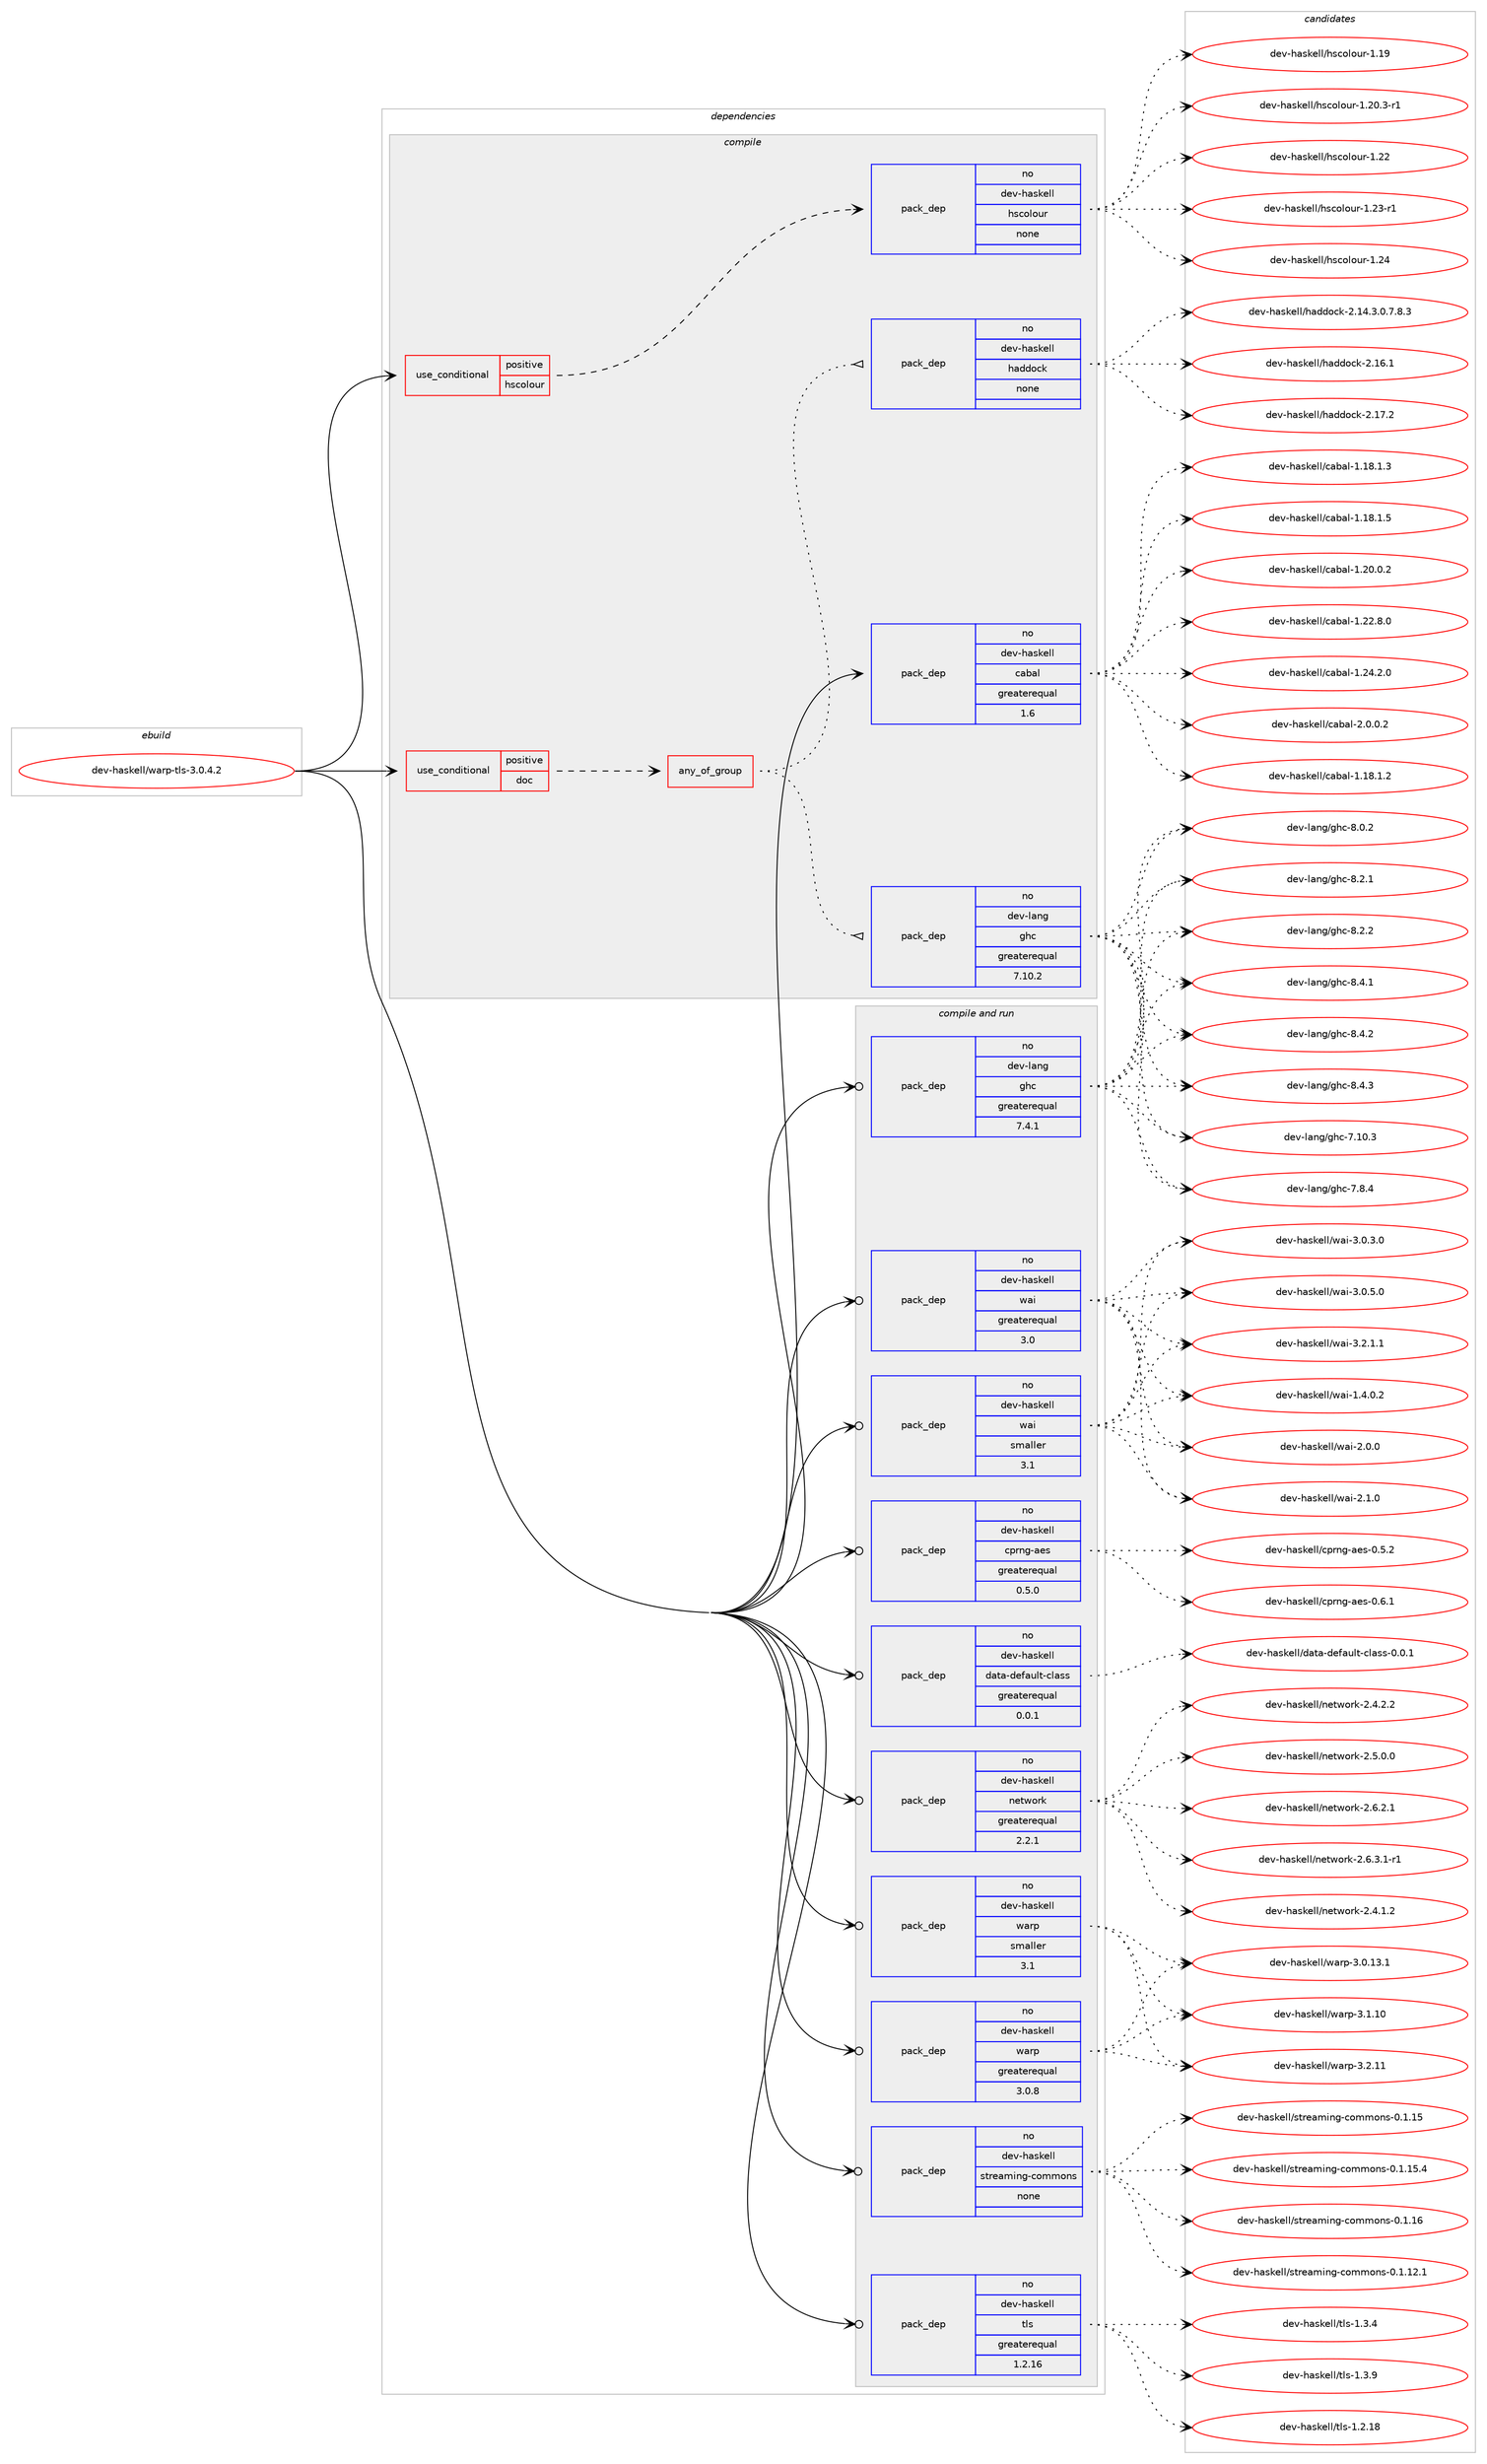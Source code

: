 digraph prolog {

# *************
# Graph options
# *************

newrank=true;
concentrate=true;
compound=true;
graph [rankdir=LR,fontname=Helvetica,fontsize=10,ranksep=1.5];#, ranksep=2.5, nodesep=0.2];
edge  [arrowhead=vee];
node  [fontname=Helvetica,fontsize=10];

# **********
# The ebuild
# **********

subgraph cluster_leftcol {
color=gray;
rank=same;
label=<<i>ebuild</i>>;
id [label="dev-haskell/warp-tls-3.0.4.2", color=red, width=4, href="../dev-haskell/warp-tls-3.0.4.2.svg"];
}

# ****************
# The dependencies
# ****************

subgraph cluster_midcol {
color=gray;
label=<<i>dependencies</i>>;
subgraph cluster_compile {
fillcolor="#eeeeee";
style=filled;
label=<<i>compile</i>>;
subgraph cond362052 {
dependency1347844 [label=<<TABLE BORDER="0" CELLBORDER="1" CELLSPACING="0" CELLPADDING="4"><TR><TD ROWSPAN="3" CELLPADDING="10">use_conditional</TD></TR><TR><TD>positive</TD></TR><TR><TD>doc</TD></TR></TABLE>>, shape=none, color=red];
subgraph any21775 {
dependency1347845 [label=<<TABLE BORDER="0" CELLBORDER="1" CELLSPACING="0" CELLPADDING="4"><TR><TD CELLPADDING="10">any_of_group</TD></TR></TABLE>>, shape=none, color=red];subgraph pack963465 {
dependency1347846 [label=<<TABLE BORDER="0" CELLBORDER="1" CELLSPACING="0" CELLPADDING="4" WIDTH="220"><TR><TD ROWSPAN="6" CELLPADDING="30">pack_dep</TD></TR><TR><TD WIDTH="110">no</TD></TR><TR><TD>dev-haskell</TD></TR><TR><TD>haddock</TD></TR><TR><TD>none</TD></TR><TR><TD></TD></TR></TABLE>>, shape=none, color=blue];
}
dependency1347845:e -> dependency1347846:w [weight=20,style="dotted",arrowhead="oinv"];
subgraph pack963466 {
dependency1347847 [label=<<TABLE BORDER="0" CELLBORDER="1" CELLSPACING="0" CELLPADDING="4" WIDTH="220"><TR><TD ROWSPAN="6" CELLPADDING="30">pack_dep</TD></TR><TR><TD WIDTH="110">no</TD></TR><TR><TD>dev-lang</TD></TR><TR><TD>ghc</TD></TR><TR><TD>greaterequal</TD></TR><TR><TD>7.10.2</TD></TR></TABLE>>, shape=none, color=blue];
}
dependency1347845:e -> dependency1347847:w [weight=20,style="dotted",arrowhead="oinv"];
}
dependency1347844:e -> dependency1347845:w [weight=20,style="dashed",arrowhead="vee"];
}
id:e -> dependency1347844:w [weight=20,style="solid",arrowhead="vee"];
subgraph cond362053 {
dependency1347848 [label=<<TABLE BORDER="0" CELLBORDER="1" CELLSPACING="0" CELLPADDING="4"><TR><TD ROWSPAN="3" CELLPADDING="10">use_conditional</TD></TR><TR><TD>positive</TD></TR><TR><TD>hscolour</TD></TR></TABLE>>, shape=none, color=red];
subgraph pack963467 {
dependency1347849 [label=<<TABLE BORDER="0" CELLBORDER="1" CELLSPACING="0" CELLPADDING="4" WIDTH="220"><TR><TD ROWSPAN="6" CELLPADDING="30">pack_dep</TD></TR><TR><TD WIDTH="110">no</TD></TR><TR><TD>dev-haskell</TD></TR><TR><TD>hscolour</TD></TR><TR><TD>none</TD></TR><TR><TD></TD></TR></TABLE>>, shape=none, color=blue];
}
dependency1347848:e -> dependency1347849:w [weight=20,style="dashed",arrowhead="vee"];
}
id:e -> dependency1347848:w [weight=20,style="solid",arrowhead="vee"];
subgraph pack963468 {
dependency1347850 [label=<<TABLE BORDER="0" CELLBORDER="1" CELLSPACING="0" CELLPADDING="4" WIDTH="220"><TR><TD ROWSPAN="6" CELLPADDING="30">pack_dep</TD></TR><TR><TD WIDTH="110">no</TD></TR><TR><TD>dev-haskell</TD></TR><TR><TD>cabal</TD></TR><TR><TD>greaterequal</TD></TR><TR><TD>1.6</TD></TR></TABLE>>, shape=none, color=blue];
}
id:e -> dependency1347850:w [weight=20,style="solid",arrowhead="vee"];
}
subgraph cluster_compileandrun {
fillcolor="#eeeeee";
style=filled;
label=<<i>compile and run</i>>;
subgraph pack963469 {
dependency1347851 [label=<<TABLE BORDER="0" CELLBORDER="1" CELLSPACING="0" CELLPADDING="4" WIDTH="220"><TR><TD ROWSPAN="6" CELLPADDING="30">pack_dep</TD></TR><TR><TD WIDTH="110">no</TD></TR><TR><TD>dev-haskell</TD></TR><TR><TD>cprng-aes</TD></TR><TR><TD>greaterequal</TD></TR><TR><TD>0.5.0</TD></TR></TABLE>>, shape=none, color=blue];
}
id:e -> dependency1347851:w [weight=20,style="solid",arrowhead="odotvee"];
subgraph pack963470 {
dependency1347852 [label=<<TABLE BORDER="0" CELLBORDER="1" CELLSPACING="0" CELLPADDING="4" WIDTH="220"><TR><TD ROWSPAN="6" CELLPADDING="30">pack_dep</TD></TR><TR><TD WIDTH="110">no</TD></TR><TR><TD>dev-haskell</TD></TR><TR><TD>data-default-class</TD></TR><TR><TD>greaterequal</TD></TR><TR><TD>0.0.1</TD></TR></TABLE>>, shape=none, color=blue];
}
id:e -> dependency1347852:w [weight=20,style="solid",arrowhead="odotvee"];
subgraph pack963471 {
dependency1347853 [label=<<TABLE BORDER="0" CELLBORDER="1" CELLSPACING="0" CELLPADDING="4" WIDTH="220"><TR><TD ROWSPAN="6" CELLPADDING="30">pack_dep</TD></TR><TR><TD WIDTH="110">no</TD></TR><TR><TD>dev-haskell</TD></TR><TR><TD>network</TD></TR><TR><TD>greaterequal</TD></TR><TR><TD>2.2.1</TD></TR></TABLE>>, shape=none, color=blue];
}
id:e -> dependency1347853:w [weight=20,style="solid",arrowhead="odotvee"];
subgraph pack963472 {
dependency1347854 [label=<<TABLE BORDER="0" CELLBORDER="1" CELLSPACING="0" CELLPADDING="4" WIDTH="220"><TR><TD ROWSPAN="6" CELLPADDING="30">pack_dep</TD></TR><TR><TD WIDTH="110">no</TD></TR><TR><TD>dev-haskell</TD></TR><TR><TD>streaming-commons</TD></TR><TR><TD>none</TD></TR><TR><TD></TD></TR></TABLE>>, shape=none, color=blue];
}
id:e -> dependency1347854:w [weight=20,style="solid",arrowhead="odotvee"];
subgraph pack963473 {
dependency1347855 [label=<<TABLE BORDER="0" CELLBORDER="1" CELLSPACING="0" CELLPADDING="4" WIDTH="220"><TR><TD ROWSPAN="6" CELLPADDING="30">pack_dep</TD></TR><TR><TD WIDTH="110">no</TD></TR><TR><TD>dev-haskell</TD></TR><TR><TD>tls</TD></TR><TR><TD>greaterequal</TD></TR><TR><TD>1.2.16</TD></TR></TABLE>>, shape=none, color=blue];
}
id:e -> dependency1347855:w [weight=20,style="solid",arrowhead="odotvee"];
subgraph pack963474 {
dependency1347856 [label=<<TABLE BORDER="0" CELLBORDER="1" CELLSPACING="0" CELLPADDING="4" WIDTH="220"><TR><TD ROWSPAN="6" CELLPADDING="30">pack_dep</TD></TR><TR><TD WIDTH="110">no</TD></TR><TR><TD>dev-haskell</TD></TR><TR><TD>wai</TD></TR><TR><TD>greaterequal</TD></TR><TR><TD>3.0</TD></TR></TABLE>>, shape=none, color=blue];
}
id:e -> dependency1347856:w [weight=20,style="solid",arrowhead="odotvee"];
subgraph pack963475 {
dependency1347857 [label=<<TABLE BORDER="0" CELLBORDER="1" CELLSPACING="0" CELLPADDING="4" WIDTH="220"><TR><TD ROWSPAN="6" CELLPADDING="30">pack_dep</TD></TR><TR><TD WIDTH="110">no</TD></TR><TR><TD>dev-haskell</TD></TR><TR><TD>wai</TD></TR><TR><TD>smaller</TD></TR><TR><TD>3.1</TD></TR></TABLE>>, shape=none, color=blue];
}
id:e -> dependency1347857:w [weight=20,style="solid",arrowhead="odotvee"];
subgraph pack963476 {
dependency1347858 [label=<<TABLE BORDER="0" CELLBORDER="1" CELLSPACING="0" CELLPADDING="4" WIDTH="220"><TR><TD ROWSPAN="6" CELLPADDING="30">pack_dep</TD></TR><TR><TD WIDTH="110">no</TD></TR><TR><TD>dev-haskell</TD></TR><TR><TD>warp</TD></TR><TR><TD>greaterequal</TD></TR><TR><TD>3.0.8</TD></TR></TABLE>>, shape=none, color=blue];
}
id:e -> dependency1347858:w [weight=20,style="solid",arrowhead="odotvee"];
subgraph pack963477 {
dependency1347859 [label=<<TABLE BORDER="0" CELLBORDER="1" CELLSPACING="0" CELLPADDING="4" WIDTH="220"><TR><TD ROWSPAN="6" CELLPADDING="30">pack_dep</TD></TR><TR><TD WIDTH="110">no</TD></TR><TR><TD>dev-haskell</TD></TR><TR><TD>warp</TD></TR><TR><TD>smaller</TD></TR><TR><TD>3.1</TD></TR></TABLE>>, shape=none, color=blue];
}
id:e -> dependency1347859:w [weight=20,style="solid",arrowhead="odotvee"];
subgraph pack963478 {
dependency1347860 [label=<<TABLE BORDER="0" CELLBORDER="1" CELLSPACING="0" CELLPADDING="4" WIDTH="220"><TR><TD ROWSPAN="6" CELLPADDING="30">pack_dep</TD></TR><TR><TD WIDTH="110">no</TD></TR><TR><TD>dev-lang</TD></TR><TR><TD>ghc</TD></TR><TR><TD>greaterequal</TD></TR><TR><TD>7.4.1</TD></TR></TABLE>>, shape=none, color=blue];
}
id:e -> dependency1347860:w [weight=20,style="solid",arrowhead="odotvee"];
}
subgraph cluster_run {
fillcolor="#eeeeee";
style=filled;
label=<<i>run</i>>;
}
}

# **************
# The candidates
# **************

subgraph cluster_choices {
rank=same;
color=gray;
label=<<i>candidates</i>>;

subgraph choice963465 {
color=black;
nodesep=1;
choice1001011184510497115107101108108471049710010011199107455046495246514648465546564651 [label="dev-haskell/haddock-2.14.3.0.7.8.3", color=red, width=4,href="../dev-haskell/haddock-2.14.3.0.7.8.3.svg"];
choice100101118451049711510710110810847104971001001119910745504649544649 [label="dev-haskell/haddock-2.16.1", color=red, width=4,href="../dev-haskell/haddock-2.16.1.svg"];
choice100101118451049711510710110810847104971001001119910745504649554650 [label="dev-haskell/haddock-2.17.2", color=red, width=4,href="../dev-haskell/haddock-2.17.2.svg"];
dependency1347846:e -> choice1001011184510497115107101108108471049710010011199107455046495246514648465546564651:w [style=dotted,weight="100"];
dependency1347846:e -> choice100101118451049711510710110810847104971001001119910745504649544649:w [style=dotted,weight="100"];
dependency1347846:e -> choice100101118451049711510710110810847104971001001119910745504649554650:w [style=dotted,weight="100"];
}
subgraph choice963466 {
color=black;
nodesep=1;
choice1001011184510897110103471031049945554649484651 [label="dev-lang/ghc-7.10.3", color=red, width=4,href="../dev-lang/ghc-7.10.3.svg"];
choice10010111845108971101034710310499455546564652 [label="dev-lang/ghc-7.8.4", color=red, width=4,href="../dev-lang/ghc-7.8.4.svg"];
choice10010111845108971101034710310499455646484650 [label="dev-lang/ghc-8.0.2", color=red, width=4,href="../dev-lang/ghc-8.0.2.svg"];
choice10010111845108971101034710310499455646504649 [label="dev-lang/ghc-8.2.1", color=red, width=4,href="../dev-lang/ghc-8.2.1.svg"];
choice10010111845108971101034710310499455646504650 [label="dev-lang/ghc-8.2.2", color=red, width=4,href="../dev-lang/ghc-8.2.2.svg"];
choice10010111845108971101034710310499455646524649 [label="dev-lang/ghc-8.4.1", color=red, width=4,href="../dev-lang/ghc-8.4.1.svg"];
choice10010111845108971101034710310499455646524650 [label="dev-lang/ghc-8.4.2", color=red, width=4,href="../dev-lang/ghc-8.4.2.svg"];
choice10010111845108971101034710310499455646524651 [label="dev-lang/ghc-8.4.3", color=red, width=4,href="../dev-lang/ghc-8.4.3.svg"];
dependency1347847:e -> choice1001011184510897110103471031049945554649484651:w [style=dotted,weight="100"];
dependency1347847:e -> choice10010111845108971101034710310499455546564652:w [style=dotted,weight="100"];
dependency1347847:e -> choice10010111845108971101034710310499455646484650:w [style=dotted,weight="100"];
dependency1347847:e -> choice10010111845108971101034710310499455646504649:w [style=dotted,weight="100"];
dependency1347847:e -> choice10010111845108971101034710310499455646504650:w [style=dotted,weight="100"];
dependency1347847:e -> choice10010111845108971101034710310499455646524649:w [style=dotted,weight="100"];
dependency1347847:e -> choice10010111845108971101034710310499455646524650:w [style=dotted,weight="100"];
dependency1347847:e -> choice10010111845108971101034710310499455646524651:w [style=dotted,weight="100"];
}
subgraph choice963467 {
color=black;
nodesep=1;
choice100101118451049711510710110810847104115991111081111171144549464957 [label="dev-haskell/hscolour-1.19", color=red, width=4,href="../dev-haskell/hscolour-1.19.svg"];
choice10010111845104971151071011081084710411599111108111117114454946504846514511449 [label="dev-haskell/hscolour-1.20.3-r1", color=red, width=4,href="../dev-haskell/hscolour-1.20.3-r1.svg"];
choice100101118451049711510710110810847104115991111081111171144549465050 [label="dev-haskell/hscolour-1.22", color=red, width=4,href="../dev-haskell/hscolour-1.22.svg"];
choice1001011184510497115107101108108471041159911110811111711445494650514511449 [label="dev-haskell/hscolour-1.23-r1", color=red, width=4,href="../dev-haskell/hscolour-1.23-r1.svg"];
choice100101118451049711510710110810847104115991111081111171144549465052 [label="dev-haskell/hscolour-1.24", color=red, width=4,href="../dev-haskell/hscolour-1.24.svg"];
dependency1347849:e -> choice100101118451049711510710110810847104115991111081111171144549464957:w [style=dotted,weight="100"];
dependency1347849:e -> choice10010111845104971151071011081084710411599111108111117114454946504846514511449:w [style=dotted,weight="100"];
dependency1347849:e -> choice100101118451049711510710110810847104115991111081111171144549465050:w [style=dotted,weight="100"];
dependency1347849:e -> choice1001011184510497115107101108108471041159911110811111711445494650514511449:w [style=dotted,weight="100"];
dependency1347849:e -> choice100101118451049711510710110810847104115991111081111171144549465052:w [style=dotted,weight="100"];
}
subgraph choice963468 {
color=black;
nodesep=1;
choice10010111845104971151071011081084799979897108454946495646494650 [label="dev-haskell/cabal-1.18.1.2", color=red, width=4,href="../dev-haskell/cabal-1.18.1.2.svg"];
choice10010111845104971151071011081084799979897108454946495646494651 [label="dev-haskell/cabal-1.18.1.3", color=red, width=4,href="../dev-haskell/cabal-1.18.1.3.svg"];
choice10010111845104971151071011081084799979897108454946495646494653 [label="dev-haskell/cabal-1.18.1.5", color=red, width=4,href="../dev-haskell/cabal-1.18.1.5.svg"];
choice10010111845104971151071011081084799979897108454946504846484650 [label="dev-haskell/cabal-1.20.0.2", color=red, width=4,href="../dev-haskell/cabal-1.20.0.2.svg"];
choice10010111845104971151071011081084799979897108454946505046564648 [label="dev-haskell/cabal-1.22.8.0", color=red, width=4,href="../dev-haskell/cabal-1.22.8.0.svg"];
choice10010111845104971151071011081084799979897108454946505246504648 [label="dev-haskell/cabal-1.24.2.0", color=red, width=4,href="../dev-haskell/cabal-1.24.2.0.svg"];
choice100101118451049711510710110810847999798971084550464846484650 [label="dev-haskell/cabal-2.0.0.2", color=red, width=4,href="../dev-haskell/cabal-2.0.0.2.svg"];
dependency1347850:e -> choice10010111845104971151071011081084799979897108454946495646494650:w [style=dotted,weight="100"];
dependency1347850:e -> choice10010111845104971151071011081084799979897108454946495646494651:w [style=dotted,weight="100"];
dependency1347850:e -> choice10010111845104971151071011081084799979897108454946495646494653:w [style=dotted,weight="100"];
dependency1347850:e -> choice10010111845104971151071011081084799979897108454946504846484650:w [style=dotted,weight="100"];
dependency1347850:e -> choice10010111845104971151071011081084799979897108454946505046564648:w [style=dotted,weight="100"];
dependency1347850:e -> choice10010111845104971151071011081084799979897108454946505246504648:w [style=dotted,weight="100"];
dependency1347850:e -> choice100101118451049711510710110810847999798971084550464846484650:w [style=dotted,weight="100"];
}
subgraph choice963469 {
color=black;
nodesep=1;
choice100101118451049711510710110810847991121141101034597101115454846534650 [label="dev-haskell/cprng-aes-0.5.2", color=red, width=4,href="../dev-haskell/cprng-aes-0.5.2.svg"];
choice100101118451049711510710110810847991121141101034597101115454846544649 [label="dev-haskell/cprng-aes-0.6.1", color=red, width=4,href="../dev-haskell/cprng-aes-0.6.1.svg"];
dependency1347851:e -> choice100101118451049711510710110810847991121141101034597101115454846534650:w [style=dotted,weight="100"];
dependency1347851:e -> choice100101118451049711510710110810847991121141101034597101115454846544649:w [style=dotted,weight="100"];
}
subgraph choice963470 {
color=black;
nodesep=1;
choice10010111845104971151071011081084710097116974510010110297117108116459910897115115454846484649 [label="dev-haskell/data-default-class-0.0.1", color=red, width=4,href="../dev-haskell/data-default-class-0.0.1.svg"];
dependency1347852:e -> choice10010111845104971151071011081084710097116974510010110297117108116459910897115115454846484649:w [style=dotted,weight="100"];
}
subgraph choice963471 {
color=black;
nodesep=1;
choice1001011184510497115107101108108471101011161191111141074550465246494650 [label="dev-haskell/network-2.4.1.2", color=red, width=4,href="../dev-haskell/network-2.4.1.2.svg"];
choice1001011184510497115107101108108471101011161191111141074550465246504650 [label="dev-haskell/network-2.4.2.2", color=red, width=4,href="../dev-haskell/network-2.4.2.2.svg"];
choice1001011184510497115107101108108471101011161191111141074550465346484648 [label="dev-haskell/network-2.5.0.0", color=red, width=4,href="../dev-haskell/network-2.5.0.0.svg"];
choice1001011184510497115107101108108471101011161191111141074550465446504649 [label="dev-haskell/network-2.6.2.1", color=red, width=4,href="../dev-haskell/network-2.6.2.1.svg"];
choice10010111845104971151071011081084711010111611911111410745504654465146494511449 [label="dev-haskell/network-2.6.3.1-r1", color=red, width=4,href="../dev-haskell/network-2.6.3.1-r1.svg"];
dependency1347853:e -> choice1001011184510497115107101108108471101011161191111141074550465246494650:w [style=dotted,weight="100"];
dependency1347853:e -> choice1001011184510497115107101108108471101011161191111141074550465246504650:w [style=dotted,weight="100"];
dependency1347853:e -> choice1001011184510497115107101108108471101011161191111141074550465346484648:w [style=dotted,weight="100"];
dependency1347853:e -> choice1001011184510497115107101108108471101011161191111141074550465446504649:w [style=dotted,weight="100"];
dependency1347853:e -> choice10010111845104971151071011081084711010111611911111410745504654465146494511449:w [style=dotted,weight="100"];
}
subgraph choice963472 {
color=black;
nodesep=1;
choice100101118451049711510710110810847115116114101971091051101034599111109109111110115454846494649504649 [label="dev-haskell/streaming-commons-0.1.12.1", color=red, width=4,href="../dev-haskell/streaming-commons-0.1.12.1.svg"];
choice10010111845104971151071011081084711511611410197109105110103459911110910911111011545484649464953 [label="dev-haskell/streaming-commons-0.1.15", color=red, width=4,href="../dev-haskell/streaming-commons-0.1.15.svg"];
choice100101118451049711510710110810847115116114101971091051101034599111109109111110115454846494649534652 [label="dev-haskell/streaming-commons-0.1.15.4", color=red, width=4,href="../dev-haskell/streaming-commons-0.1.15.4.svg"];
choice10010111845104971151071011081084711511611410197109105110103459911110910911111011545484649464954 [label="dev-haskell/streaming-commons-0.1.16", color=red, width=4,href="../dev-haskell/streaming-commons-0.1.16.svg"];
dependency1347854:e -> choice100101118451049711510710110810847115116114101971091051101034599111109109111110115454846494649504649:w [style=dotted,weight="100"];
dependency1347854:e -> choice10010111845104971151071011081084711511611410197109105110103459911110910911111011545484649464953:w [style=dotted,weight="100"];
dependency1347854:e -> choice100101118451049711510710110810847115116114101971091051101034599111109109111110115454846494649534652:w [style=dotted,weight="100"];
dependency1347854:e -> choice10010111845104971151071011081084711511611410197109105110103459911110910911111011545484649464954:w [style=dotted,weight="100"];
}
subgraph choice963473 {
color=black;
nodesep=1;
choice10010111845104971151071011081084711610811545494650464956 [label="dev-haskell/tls-1.2.18", color=red, width=4,href="../dev-haskell/tls-1.2.18.svg"];
choice100101118451049711510710110810847116108115454946514652 [label="dev-haskell/tls-1.3.4", color=red, width=4,href="../dev-haskell/tls-1.3.4.svg"];
choice100101118451049711510710110810847116108115454946514657 [label="dev-haskell/tls-1.3.9", color=red, width=4,href="../dev-haskell/tls-1.3.9.svg"];
dependency1347855:e -> choice10010111845104971151071011081084711610811545494650464956:w [style=dotted,weight="100"];
dependency1347855:e -> choice100101118451049711510710110810847116108115454946514652:w [style=dotted,weight="100"];
dependency1347855:e -> choice100101118451049711510710110810847116108115454946514657:w [style=dotted,weight="100"];
}
subgraph choice963474 {
color=black;
nodesep=1;
choice100101118451049711510710110810847119971054549465246484650 [label="dev-haskell/wai-1.4.0.2", color=red, width=4,href="../dev-haskell/wai-1.4.0.2.svg"];
choice10010111845104971151071011081084711997105455046484648 [label="dev-haskell/wai-2.0.0", color=red, width=4,href="../dev-haskell/wai-2.0.0.svg"];
choice10010111845104971151071011081084711997105455046494648 [label="dev-haskell/wai-2.1.0", color=red, width=4,href="../dev-haskell/wai-2.1.0.svg"];
choice100101118451049711510710110810847119971054551464846514648 [label="dev-haskell/wai-3.0.3.0", color=red, width=4,href="../dev-haskell/wai-3.0.3.0.svg"];
choice100101118451049711510710110810847119971054551464846534648 [label="dev-haskell/wai-3.0.5.0", color=red, width=4,href="../dev-haskell/wai-3.0.5.0.svg"];
choice100101118451049711510710110810847119971054551465046494649 [label="dev-haskell/wai-3.2.1.1", color=red, width=4,href="../dev-haskell/wai-3.2.1.1.svg"];
dependency1347856:e -> choice100101118451049711510710110810847119971054549465246484650:w [style=dotted,weight="100"];
dependency1347856:e -> choice10010111845104971151071011081084711997105455046484648:w [style=dotted,weight="100"];
dependency1347856:e -> choice10010111845104971151071011081084711997105455046494648:w [style=dotted,weight="100"];
dependency1347856:e -> choice100101118451049711510710110810847119971054551464846514648:w [style=dotted,weight="100"];
dependency1347856:e -> choice100101118451049711510710110810847119971054551464846534648:w [style=dotted,weight="100"];
dependency1347856:e -> choice100101118451049711510710110810847119971054551465046494649:w [style=dotted,weight="100"];
}
subgraph choice963475 {
color=black;
nodesep=1;
choice100101118451049711510710110810847119971054549465246484650 [label="dev-haskell/wai-1.4.0.2", color=red, width=4,href="../dev-haskell/wai-1.4.0.2.svg"];
choice10010111845104971151071011081084711997105455046484648 [label="dev-haskell/wai-2.0.0", color=red, width=4,href="../dev-haskell/wai-2.0.0.svg"];
choice10010111845104971151071011081084711997105455046494648 [label="dev-haskell/wai-2.1.0", color=red, width=4,href="../dev-haskell/wai-2.1.0.svg"];
choice100101118451049711510710110810847119971054551464846514648 [label="dev-haskell/wai-3.0.3.0", color=red, width=4,href="../dev-haskell/wai-3.0.3.0.svg"];
choice100101118451049711510710110810847119971054551464846534648 [label="dev-haskell/wai-3.0.5.0", color=red, width=4,href="../dev-haskell/wai-3.0.5.0.svg"];
choice100101118451049711510710110810847119971054551465046494649 [label="dev-haskell/wai-3.2.1.1", color=red, width=4,href="../dev-haskell/wai-3.2.1.1.svg"];
dependency1347857:e -> choice100101118451049711510710110810847119971054549465246484650:w [style=dotted,weight="100"];
dependency1347857:e -> choice10010111845104971151071011081084711997105455046484648:w [style=dotted,weight="100"];
dependency1347857:e -> choice10010111845104971151071011081084711997105455046494648:w [style=dotted,weight="100"];
dependency1347857:e -> choice100101118451049711510710110810847119971054551464846514648:w [style=dotted,weight="100"];
dependency1347857:e -> choice100101118451049711510710110810847119971054551464846534648:w [style=dotted,weight="100"];
dependency1347857:e -> choice100101118451049711510710110810847119971054551465046494649:w [style=dotted,weight="100"];
}
subgraph choice963476 {
color=black;
nodesep=1;
choice10010111845104971151071011081084711997114112455146484649514649 [label="dev-haskell/warp-3.0.13.1", color=red, width=4,href="../dev-haskell/warp-3.0.13.1.svg"];
choice1001011184510497115107101108108471199711411245514649464948 [label="dev-haskell/warp-3.1.10", color=red, width=4,href="../dev-haskell/warp-3.1.10.svg"];
choice1001011184510497115107101108108471199711411245514650464949 [label="dev-haskell/warp-3.2.11", color=red, width=4,href="../dev-haskell/warp-3.2.11.svg"];
dependency1347858:e -> choice10010111845104971151071011081084711997114112455146484649514649:w [style=dotted,weight="100"];
dependency1347858:e -> choice1001011184510497115107101108108471199711411245514649464948:w [style=dotted,weight="100"];
dependency1347858:e -> choice1001011184510497115107101108108471199711411245514650464949:w [style=dotted,weight="100"];
}
subgraph choice963477 {
color=black;
nodesep=1;
choice10010111845104971151071011081084711997114112455146484649514649 [label="dev-haskell/warp-3.0.13.1", color=red, width=4,href="../dev-haskell/warp-3.0.13.1.svg"];
choice1001011184510497115107101108108471199711411245514649464948 [label="dev-haskell/warp-3.1.10", color=red, width=4,href="../dev-haskell/warp-3.1.10.svg"];
choice1001011184510497115107101108108471199711411245514650464949 [label="dev-haskell/warp-3.2.11", color=red, width=4,href="../dev-haskell/warp-3.2.11.svg"];
dependency1347859:e -> choice10010111845104971151071011081084711997114112455146484649514649:w [style=dotted,weight="100"];
dependency1347859:e -> choice1001011184510497115107101108108471199711411245514649464948:w [style=dotted,weight="100"];
dependency1347859:e -> choice1001011184510497115107101108108471199711411245514650464949:w [style=dotted,weight="100"];
}
subgraph choice963478 {
color=black;
nodesep=1;
choice1001011184510897110103471031049945554649484651 [label="dev-lang/ghc-7.10.3", color=red, width=4,href="../dev-lang/ghc-7.10.3.svg"];
choice10010111845108971101034710310499455546564652 [label="dev-lang/ghc-7.8.4", color=red, width=4,href="../dev-lang/ghc-7.8.4.svg"];
choice10010111845108971101034710310499455646484650 [label="dev-lang/ghc-8.0.2", color=red, width=4,href="../dev-lang/ghc-8.0.2.svg"];
choice10010111845108971101034710310499455646504649 [label="dev-lang/ghc-8.2.1", color=red, width=4,href="../dev-lang/ghc-8.2.1.svg"];
choice10010111845108971101034710310499455646504650 [label="dev-lang/ghc-8.2.2", color=red, width=4,href="../dev-lang/ghc-8.2.2.svg"];
choice10010111845108971101034710310499455646524649 [label="dev-lang/ghc-8.4.1", color=red, width=4,href="../dev-lang/ghc-8.4.1.svg"];
choice10010111845108971101034710310499455646524650 [label="dev-lang/ghc-8.4.2", color=red, width=4,href="../dev-lang/ghc-8.4.2.svg"];
choice10010111845108971101034710310499455646524651 [label="dev-lang/ghc-8.4.3", color=red, width=4,href="../dev-lang/ghc-8.4.3.svg"];
dependency1347860:e -> choice1001011184510897110103471031049945554649484651:w [style=dotted,weight="100"];
dependency1347860:e -> choice10010111845108971101034710310499455546564652:w [style=dotted,weight="100"];
dependency1347860:e -> choice10010111845108971101034710310499455646484650:w [style=dotted,weight="100"];
dependency1347860:e -> choice10010111845108971101034710310499455646504649:w [style=dotted,weight="100"];
dependency1347860:e -> choice10010111845108971101034710310499455646504650:w [style=dotted,weight="100"];
dependency1347860:e -> choice10010111845108971101034710310499455646524649:w [style=dotted,weight="100"];
dependency1347860:e -> choice10010111845108971101034710310499455646524650:w [style=dotted,weight="100"];
dependency1347860:e -> choice10010111845108971101034710310499455646524651:w [style=dotted,weight="100"];
}
}

}
